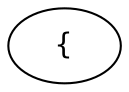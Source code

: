 //	File[/Users/lee/Main/Proj/On_BJTU/Compiler_Projects/LiaLEX/regex_analyze.cpp] Line[315]	2022-09-29 19:30
digraph SEP_LCBrkt { 
1 [label = "{" ] 
} 
